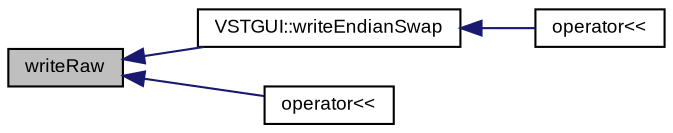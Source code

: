 digraph "writeRaw"
{
  bgcolor="transparent";
  edge [fontname="Arial",fontsize="9",labelfontname="Arial",labelfontsize="9"];
  node [fontname="Arial",fontsize="9",shape=record];
  rankdir="LR";
  Node1 [label="writeRaw",height=0.2,width=0.4,color="black", fillcolor="grey75", style="filled" fontcolor="black"];
  Node1 -> Node2 [dir="back",color="midnightblue",fontsize="9",style="solid",fontname="Arial"];
  Node2 [label="VSTGUI::writeEndianSwap",height=0.2,width=0.4,color="black",URL="$namespace_v_s_t_g_u_i.html#a6fac9ee9d2fe6ee3927ce6174612d338"];
  Node2 -> Node3 [dir="back",color="midnightblue",fontsize="9",style="solid",fontname="Arial"];
  Node3 [label="operator\<\<",height=0.2,width=0.4,color="black",URL="$class_v_s_t_g_u_i_1_1_output_stream.html#a7314ab092c159c8b7a55fae9632fb8e0"];
  Node1 -> Node4 [dir="back",color="midnightblue",fontsize="9",style="solid",fontname="Arial"];
  Node4 [label="operator\<\<",height=0.2,width=0.4,color="black",URL="$class_v_s_t_g_u_i_1_1_output_stream.html#afb6212ff784281c037bd9751d5e99dc0"];
}
